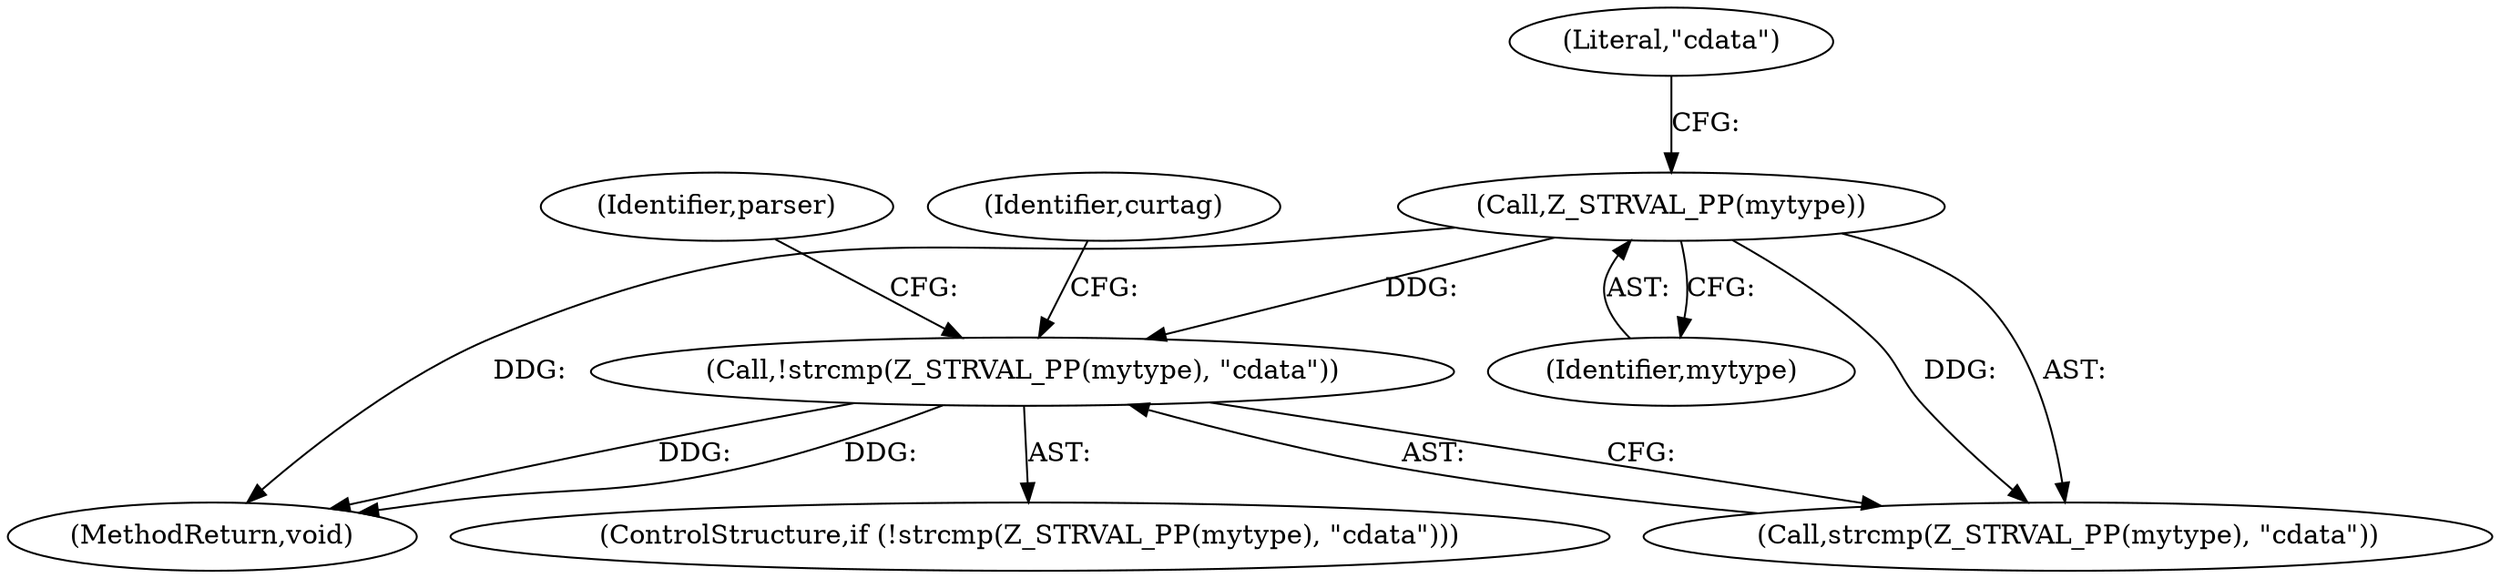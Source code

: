 digraph "0_php_dccda88f27a084bcbbb30198ace12b4e7ae961cc_4@API" {
"1000328" [label="(Call,!strcmp(Z_STRVAL_PP(mytype), \"cdata\"))"];
"1000330" [label="(Call,Z_STRVAL_PP(mytype))"];
"1000327" [label="(ControlStructure,if (!strcmp(Z_STRVAL_PP(mytype), \"cdata\")))"];
"1000332" [label="(Literal,\"cdata\")"];
"1000330" [label="(Call,Z_STRVAL_PP(mytype))"];
"1000328" [label="(Call,!strcmp(Z_STRVAL_PP(mytype), \"cdata\"))"];
"1000465" [label="(MethodReturn,void)"];
"1000384" [label="(Identifier,parser)"];
"1000331" [label="(Identifier,mytype)"];
"1000329" [label="(Call,strcmp(Z_STRVAL_PP(mytype), \"cdata\"))"];
"1000338" [label="(Identifier,curtag)"];
"1000328" -> "1000327"  [label="AST: "];
"1000328" -> "1000329"  [label="CFG: "];
"1000329" -> "1000328"  [label="AST: "];
"1000338" -> "1000328"  [label="CFG: "];
"1000384" -> "1000328"  [label="CFG: "];
"1000328" -> "1000465"  [label="DDG: "];
"1000328" -> "1000465"  [label="DDG: "];
"1000330" -> "1000328"  [label="DDG: "];
"1000330" -> "1000329"  [label="AST: "];
"1000330" -> "1000331"  [label="CFG: "];
"1000331" -> "1000330"  [label="AST: "];
"1000332" -> "1000330"  [label="CFG: "];
"1000330" -> "1000465"  [label="DDG: "];
"1000330" -> "1000329"  [label="DDG: "];
}
